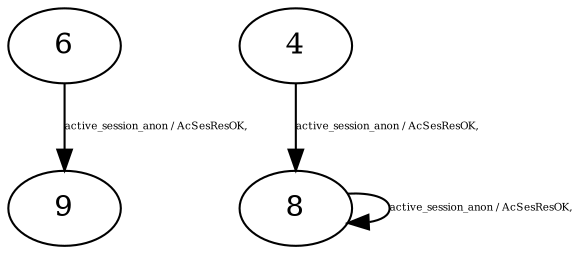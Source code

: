 digraph "Automata" { 
	 "6" [shape=ellipse,style=filled,fillcolor=white,URL="6"];
	 "4" [shape=ellipse,style=filled,fillcolor=white,URL="4"];
	 "9" [shape=ellipse,style=filled,fillcolor=white,URL="9"];
	 "8" [shape=ellipse,style=filled,fillcolor=white,URL="8"];
	 "6"->"9" [fontsize=5,label="active_session_anon / AcSesResOK,",URL="t104"];
	 "4"->"8" [fontsize=5,label="active_session_anon / AcSesResOK,",URL="t74"];
	 "8"->"8" [fontsize=5,label="active_session_anon / AcSesResOK,",URL="t134"];
}
